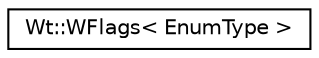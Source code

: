 digraph "Graphical Class Hierarchy"
{
 // LATEX_PDF_SIZE
  edge [fontname="Helvetica",fontsize="10",labelfontname="Helvetica",labelfontsize="10"];
  node [fontname="Helvetica",fontsize="10",shape=record];
  rankdir="LR";
  Node0 [label="Wt::WFlags\< EnumType \>",height=0.2,width=0.4,color="black", fillcolor="white", style="filled",URL="$classWt_1_1WFlags.html",tooltip="Utility class for type-safe combinations of enumeration flags."];
}
